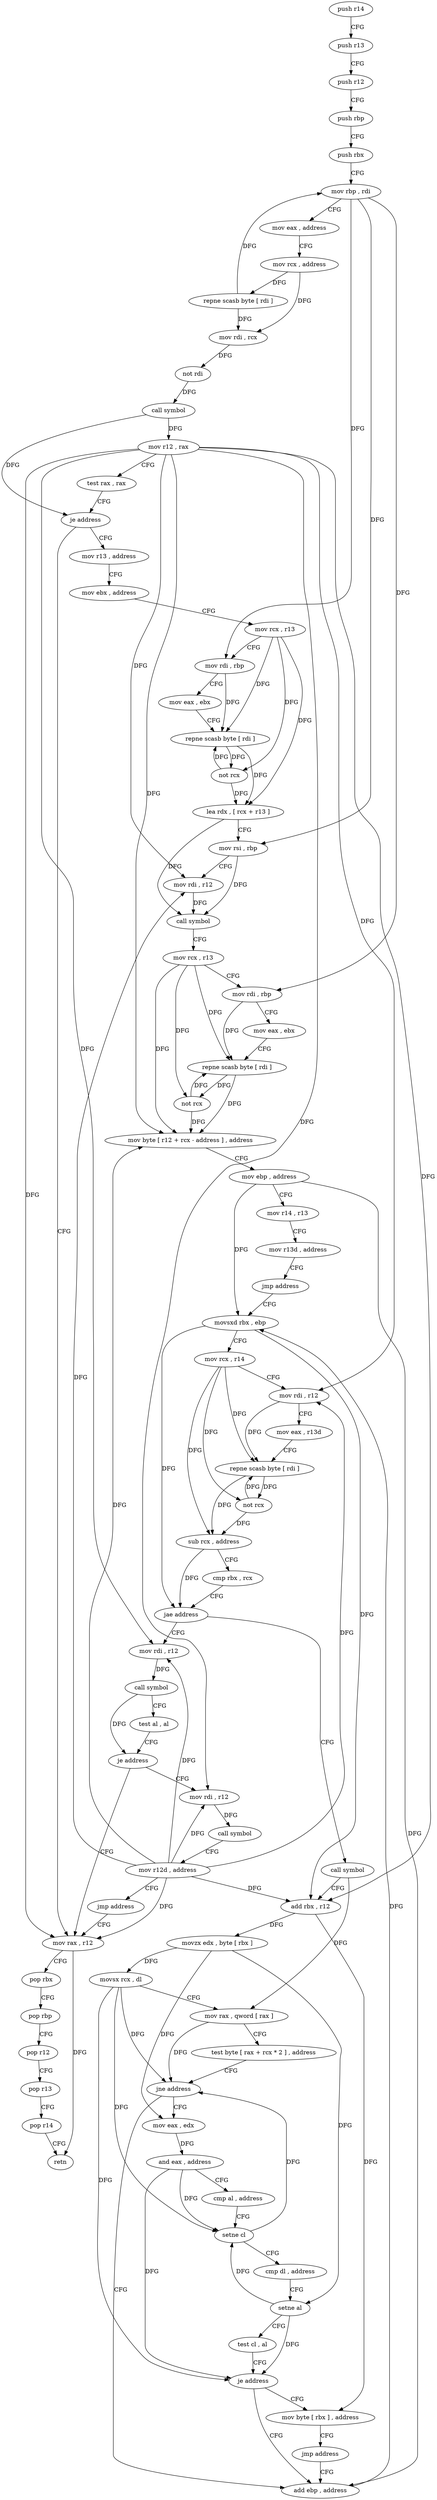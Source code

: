 digraph "func" {
"82698" [label = "push r14" ]
"82700" [label = "push r13" ]
"82702" [label = "push r12" ]
"82704" [label = "push rbp" ]
"82705" [label = "push rbx" ]
"82706" [label = "mov rbp , rdi" ]
"82709" [label = "mov eax , address" ]
"82714" [label = "mov rcx , address" ]
"82721" [label = "repne scasb byte [ rdi ]" ]
"82723" [label = "mov rdi , rcx" ]
"82726" [label = "not rdi" ]
"82729" [label = "call symbol" ]
"82734" [label = "mov r12 , rax" ]
"82737" [label = "test rax , rax" ]
"82740" [label = "je address" ]
"82927" [label = "mov rax , r12" ]
"82746" [label = "mov r13 , address" ]
"82930" [label = "pop rbx" ]
"82931" [label = "pop rbp" ]
"82932" [label = "pop r12" ]
"82934" [label = "pop r13" ]
"82936" [label = "pop r14" ]
"82938" [label = "retn" ]
"82753" [label = "mov ebx , address" ]
"82758" [label = "mov rcx , r13" ]
"82761" [label = "mov rdi , rbp" ]
"82764" [label = "mov eax , ebx" ]
"82766" [label = "repne scasb byte [ rdi ]" ]
"82768" [label = "not rcx" ]
"82771" [label = "lea rdx , [ rcx + r13 ]" ]
"82775" [label = "mov rsi , rbp" ]
"82778" [label = "mov rdi , r12" ]
"82781" [label = "call symbol" ]
"82786" [label = "mov rcx , r13" ]
"82789" [label = "mov rdi , rbp" ]
"82792" [label = "mov eax , ebx" ]
"82794" [label = "repne scasb byte [ rdi ]" ]
"82796" [label = "not rcx" ]
"82799" [label = "mov byte [ r12 + rcx - address ] , address" ]
"82805" [label = "mov ebp , address" ]
"82810" [label = "mov r14 , r13" ]
"82813" [label = "mov r13d , address" ]
"82819" [label = "jmp address" ]
"82824" [label = "movsxd rbx , ebp" ]
"82827" [label = "mov rcx , r14" ]
"82830" [label = "mov rdi , r12" ]
"82833" [label = "mov eax , r13d" ]
"82836" [label = "repne scasb byte [ rdi ]" ]
"82838" [label = "not rcx" ]
"82841" [label = "sub rcx , address" ]
"82845" [label = "cmp rbx , rcx" ]
"82848" [label = "jae address" ]
"82915" [label = "mov rdi , r12" ]
"82850" [label = "call symbol" ]
"82918" [label = "call symbol" ]
"82923" [label = "test al , al" ]
"82925" [label = "je address" ]
"82899" [label = "mov rdi , r12" ]
"82855" [label = "add rbx , r12" ]
"82858" [label = "movzx edx , byte [ rbx ]" ]
"82861" [label = "movsx rcx , dl" ]
"82865" [label = "mov rax , qword [ rax ]" ]
"82868" [label = "test byte [ rax + rcx * 2 ] , address" ]
"82872" [label = "jne address" ]
"82821" [label = "add ebp , address" ]
"82874" [label = "mov eax , edx" ]
"82902" [label = "call symbol" ]
"82907" [label = "mov r12d , address" ]
"82913" [label = "jmp address" ]
"82876" [label = "and eax , address" ]
"82879" [label = "cmp al , address" ]
"82881" [label = "setne cl" ]
"82884" [label = "cmp dl , address" ]
"82887" [label = "setne al" ]
"82890" [label = "test cl , al" ]
"82892" [label = "je address" ]
"82894" [label = "mov byte [ rbx ] , address" ]
"82897" [label = "jmp address" ]
"82698" -> "82700" [ label = "CFG" ]
"82700" -> "82702" [ label = "CFG" ]
"82702" -> "82704" [ label = "CFG" ]
"82704" -> "82705" [ label = "CFG" ]
"82705" -> "82706" [ label = "CFG" ]
"82706" -> "82709" [ label = "CFG" ]
"82706" -> "82761" [ label = "DFG" ]
"82706" -> "82775" [ label = "DFG" ]
"82706" -> "82789" [ label = "DFG" ]
"82709" -> "82714" [ label = "CFG" ]
"82714" -> "82721" [ label = "DFG" ]
"82714" -> "82723" [ label = "DFG" ]
"82721" -> "82723" [ label = "DFG" ]
"82721" -> "82706" [ label = "DFG" ]
"82723" -> "82726" [ label = "DFG" ]
"82726" -> "82729" [ label = "DFG" ]
"82729" -> "82734" [ label = "DFG" ]
"82729" -> "82740" [ label = "DFG" ]
"82734" -> "82737" [ label = "CFG" ]
"82734" -> "82927" [ label = "DFG" ]
"82734" -> "82778" [ label = "DFG" ]
"82734" -> "82799" [ label = "DFG" ]
"82734" -> "82830" [ label = "DFG" ]
"82734" -> "82915" [ label = "DFG" ]
"82734" -> "82855" [ label = "DFG" ]
"82734" -> "82899" [ label = "DFG" ]
"82737" -> "82740" [ label = "CFG" ]
"82740" -> "82927" [ label = "CFG" ]
"82740" -> "82746" [ label = "CFG" ]
"82927" -> "82930" [ label = "CFG" ]
"82927" -> "82938" [ label = "DFG" ]
"82746" -> "82753" [ label = "CFG" ]
"82930" -> "82931" [ label = "CFG" ]
"82931" -> "82932" [ label = "CFG" ]
"82932" -> "82934" [ label = "CFG" ]
"82934" -> "82936" [ label = "CFG" ]
"82936" -> "82938" [ label = "CFG" ]
"82753" -> "82758" [ label = "CFG" ]
"82758" -> "82761" [ label = "CFG" ]
"82758" -> "82766" [ label = "DFG" ]
"82758" -> "82768" [ label = "DFG" ]
"82758" -> "82771" [ label = "DFG" ]
"82761" -> "82764" [ label = "CFG" ]
"82761" -> "82766" [ label = "DFG" ]
"82764" -> "82766" [ label = "CFG" ]
"82766" -> "82768" [ label = "DFG" ]
"82766" -> "82771" [ label = "DFG" ]
"82768" -> "82771" [ label = "DFG" ]
"82768" -> "82766" [ label = "DFG" ]
"82771" -> "82775" [ label = "CFG" ]
"82771" -> "82781" [ label = "DFG" ]
"82775" -> "82778" [ label = "CFG" ]
"82775" -> "82781" [ label = "DFG" ]
"82778" -> "82781" [ label = "DFG" ]
"82781" -> "82786" [ label = "CFG" ]
"82786" -> "82789" [ label = "CFG" ]
"82786" -> "82794" [ label = "DFG" ]
"82786" -> "82796" [ label = "DFG" ]
"82786" -> "82799" [ label = "DFG" ]
"82789" -> "82792" [ label = "CFG" ]
"82789" -> "82794" [ label = "DFG" ]
"82792" -> "82794" [ label = "CFG" ]
"82794" -> "82796" [ label = "DFG" ]
"82794" -> "82799" [ label = "DFG" ]
"82796" -> "82799" [ label = "DFG" ]
"82796" -> "82794" [ label = "DFG" ]
"82799" -> "82805" [ label = "CFG" ]
"82805" -> "82810" [ label = "CFG" ]
"82805" -> "82824" [ label = "DFG" ]
"82805" -> "82821" [ label = "DFG" ]
"82810" -> "82813" [ label = "CFG" ]
"82813" -> "82819" [ label = "CFG" ]
"82819" -> "82824" [ label = "CFG" ]
"82824" -> "82827" [ label = "CFG" ]
"82824" -> "82848" [ label = "DFG" ]
"82824" -> "82855" [ label = "DFG" ]
"82827" -> "82830" [ label = "CFG" ]
"82827" -> "82836" [ label = "DFG" ]
"82827" -> "82838" [ label = "DFG" ]
"82827" -> "82841" [ label = "DFG" ]
"82830" -> "82833" [ label = "CFG" ]
"82830" -> "82836" [ label = "DFG" ]
"82833" -> "82836" [ label = "CFG" ]
"82836" -> "82838" [ label = "DFG" ]
"82836" -> "82841" [ label = "DFG" ]
"82838" -> "82841" [ label = "DFG" ]
"82838" -> "82836" [ label = "DFG" ]
"82841" -> "82845" [ label = "CFG" ]
"82841" -> "82848" [ label = "DFG" ]
"82845" -> "82848" [ label = "CFG" ]
"82848" -> "82915" [ label = "CFG" ]
"82848" -> "82850" [ label = "CFG" ]
"82915" -> "82918" [ label = "DFG" ]
"82850" -> "82855" [ label = "CFG" ]
"82850" -> "82865" [ label = "DFG" ]
"82918" -> "82923" [ label = "CFG" ]
"82918" -> "82925" [ label = "DFG" ]
"82923" -> "82925" [ label = "CFG" ]
"82925" -> "82899" [ label = "CFG" ]
"82925" -> "82927" [ label = "CFG" ]
"82899" -> "82902" [ label = "DFG" ]
"82855" -> "82858" [ label = "DFG" ]
"82855" -> "82894" [ label = "DFG" ]
"82858" -> "82861" [ label = "DFG" ]
"82858" -> "82874" [ label = "DFG" ]
"82858" -> "82887" [ label = "DFG" ]
"82861" -> "82865" [ label = "CFG" ]
"82861" -> "82872" [ label = "DFG" ]
"82861" -> "82881" [ label = "DFG" ]
"82861" -> "82892" [ label = "DFG" ]
"82865" -> "82868" [ label = "CFG" ]
"82865" -> "82872" [ label = "DFG" ]
"82868" -> "82872" [ label = "CFG" ]
"82872" -> "82821" [ label = "CFG" ]
"82872" -> "82874" [ label = "CFG" ]
"82821" -> "82824" [ label = "DFG" ]
"82874" -> "82876" [ label = "DFG" ]
"82902" -> "82907" [ label = "CFG" ]
"82907" -> "82913" [ label = "CFG" ]
"82907" -> "82927" [ label = "DFG" ]
"82907" -> "82778" [ label = "DFG" ]
"82907" -> "82830" [ label = "DFG" ]
"82907" -> "82915" [ label = "DFG" ]
"82907" -> "82855" [ label = "DFG" ]
"82907" -> "82899" [ label = "DFG" ]
"82907" -> "82799" [ label = "DFG" ]
"82913" -> "82927" [ label = "CFG" ]
"82876" -> "82879" [ label = "CFG" ]
"82876" -> "82881" [ label = "DFG" ]
"82876" -> "82892" [ label = "DFG" ]
"82879" -> "82881" [ label = "CFG" ]
"82881" -> "82884" [ label = "CFG" ]
"82881" -> "82872" [ label = "DFG" ]
"82884" -> "82887" [ label = "CFG" ]
"82887" -> "82890" [ label = "CFG" ]
"82887" -> "82881" [ label = "DFG" ]
"82887" -> "82892" [ label = "DFG" ]
"82890" -> "82892" [ label = "CFG" ]
"82892" -> "82821" [ label = "CFG" ]
"82892" -> "82894" [ label = "CFG" ]
"82894" -> "82897" [ label = "CFG" ]
"82897" -> "82821" [ label = "CFG" ]
}
